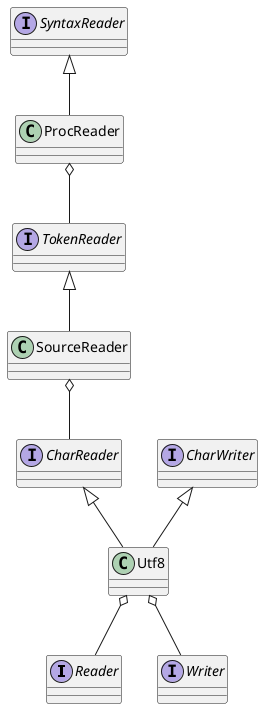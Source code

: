' https://plantuml.com/ru/class-diagram

@startuml kernel
/'
    owners feed pets, pets please owners (association)
    a tail is a part of both dogs and cats (aggregation / composition)
    a cat is a kind of pet (inheritance / generalization)
    specific pet is a cat (specialization)
    Extension?
'/
interface Reader
interface Writer
interface CharReader
interface CharWriter
interface TokenReader
interface SyntaxReader
class Utf8
class ProcReader
class SourceReader
CharReader <|-- Utf8
CharWriter <|-- Utf8
Utf8 o-- Reader
Utf8 o-- Writer
TokenReader <|-- SourceReader
SourceReader o-- CharReader
SyntaxReader <|-- ProcReader
ProcReader o-- TokenReader
@enduml

@startuml example
Class01 <|-- Class02
Class03 *-- Class04
Class05 o-- Class06
Class07 .. Class08
Class09 -- Class10
Class11 <|.. Class12
Class13 --> Class14
Class15 ..> Class16
Class17 ..|> Class18
Class19 <--* Class20
@enduml
